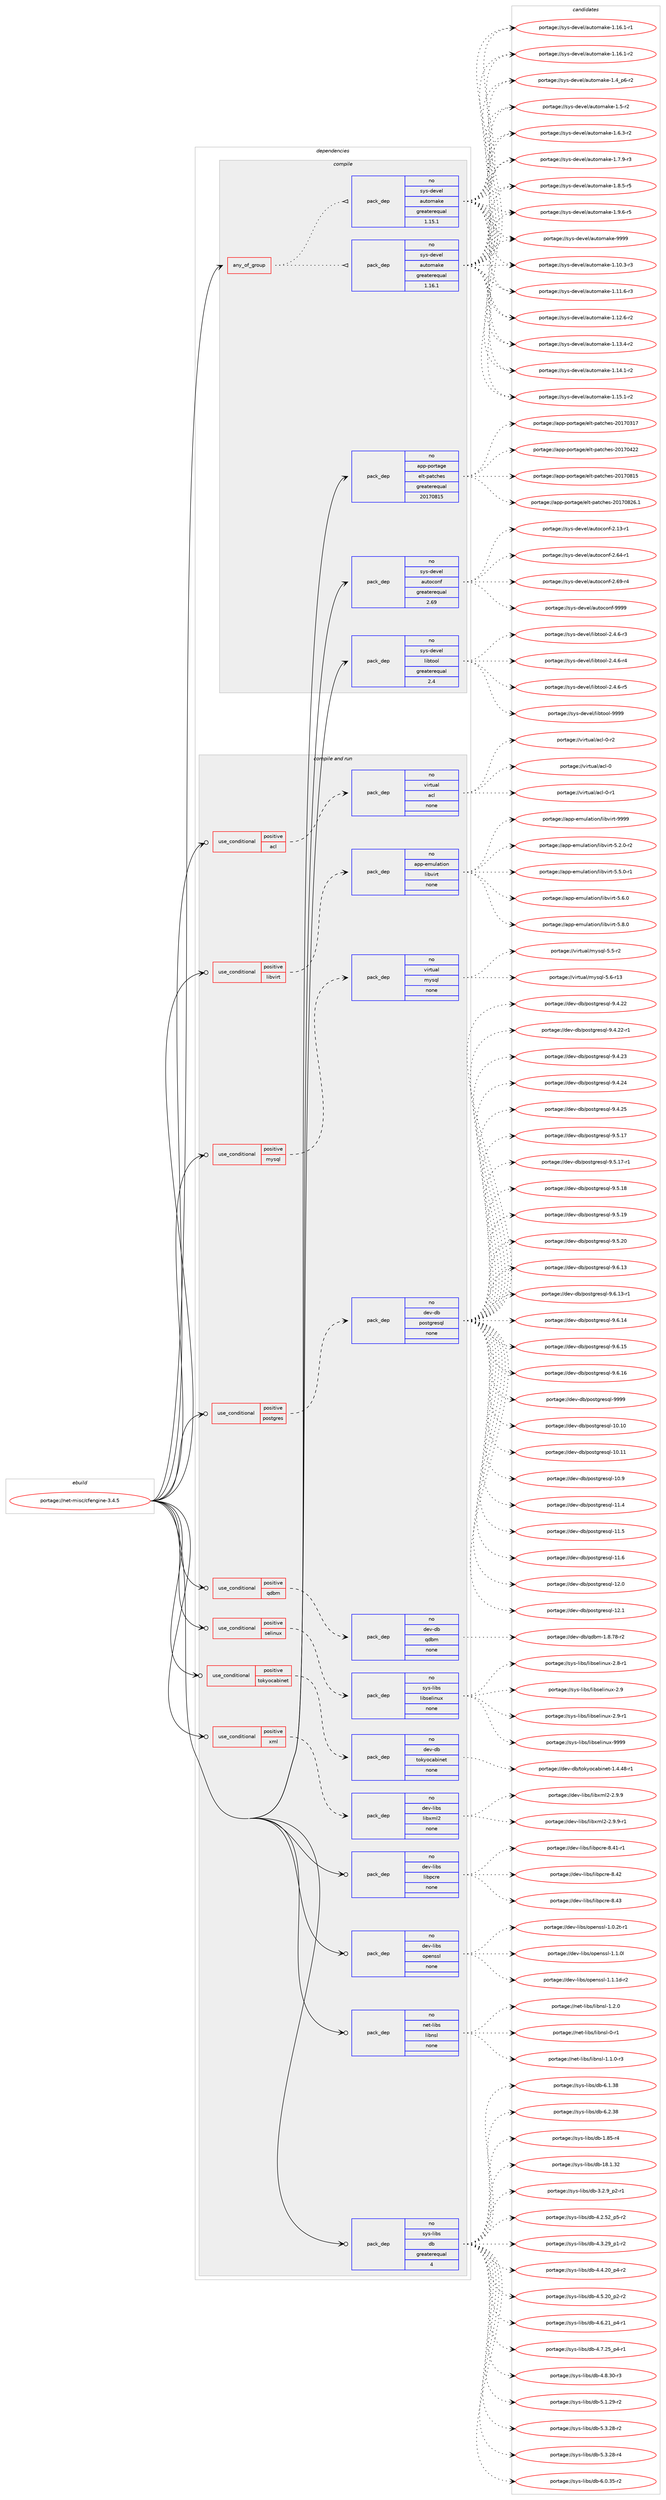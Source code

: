 digraph prolog {

# *************
# Graph options
# *************

newrank=true;
concentrate=true;
compound=true;
graph [rankdir=LR,fontname=Helvetica,fontsize=10,ranksep=1.5];#, ranksep=2.5, nodesep=0.2];
edge  [arrowhead=vee];
node  [fontname=Helvetica,fontsize=10];

# **********
# The ebuild
# **********

subgraph cluster_leftcol {
color=gray;
rank=same;
label=<<i>ebuild</i>>;
id [label="portage://net-misc/cfengine-3.4.5", color=red, width=4, href="../net-misc/cfengine-3.4.5.svg"];
}

# ****************
# The dependencies
# ****************

subgraph cluster_midcol {
color=gray;
label=<<i>dependencies</i>>;
subgraph cluster_compile {
fillcolor="#eeeeee";
style=filled;
label=<<i>compile</i>>;
subgraph any5930 {
dependency364478 [label=<<TABLE BORDER="0" CELLBORDER="1" CELLSPACING="0" CELLPADDING="4"><TR><TD CELLPADDING="10">any_of_group</TD></TR></TABLE>>, shape=none, color=red];subgraph pack267148 {
dependency364479 [label=<<TABLE BORDER="0" CELLBORDER="1" CELLSPACING="0" CELLPADDING="4" WIDTH="220"><TR><TD ROWSPAN="6" CELLPADDING="30">pack_dep</TD></TR><TR><TD WIDTH="110">no</TD></TR><TR><TD>sys-devel</TD></TR><TR><TD>automake</TD></TR><TR><TD>greaterequal</TD></TR><TR><TD>1.16.1</TD></TR></TABLE>>, shape=none, color=blue];
}
dependency364478:e -> dependency364479:w [weight=20,style="dotted",arrowhead="oinv"];
subgraph pack267149 {
dependency364480 [label=<<TABLE BORDER="0" CELLBORDER="1" CELLSPACING="0" CELLPADDING="4" WIDTH="220"><TR><TD ROWSPAN="6" CELLPADDING="30">pack_dep</TD></TR><TR><TD WIDTH="110">no</TD></TR><TR><TD>sys-devel</TD></TR><TR><TD>automake</TD></TR><TR><TD>greaterequal</TD></TR><TR><TD>1.15.1</TD></TR></TABLE>>, shape=none, color=blue];
}
dependency364478:e -> dependency364480:w [weight=20,style="dotted",arrowhead="oinv"];
}
id:e -> dependency364478:w [weight=20,style="solid",arrowhead="vee"];
subgraph pack267150 {
dependency364481 [label=<<TABLE BORDER="0" CELLBORDER="1" CELLSPACING="0" CELLPADDING="4" WIDTH="220"><TR><TD ROWSPAN="6" CELLPADDING="30">pack_dep</TD></TR><TR><TD WIDTH="110">no</TD></TR><TR><TD>app-portage</TD></TR><TR><TD>elt-patches</TD></TR><TR><TD>greaterequal</TD></TR><TR><TD>20170815</TD></TR></TABLE>>, shape=none, color=blue];
}
id:e -> dependency364481:w [weight=20,style="solid",arrowhead="vee"];
subgraph pack267151 {
dependency364482 [label=<<TABLE BORDER="0" CELLBORDER="1" CELLSPACING="0" CELLPADDING="4" WIDTH="220"><TR><TD ROWSPAN="6" CELLPADDING="30">pack_dep</TD></TR><TR><TD WIDTH="110">no</TD></TR><TR><TD>sys-devel</TD></TR><TR><TD>autoconf</TD></TR><TR><TD>greaterequal</TD></TR><TR><TD>2.69</TD></TR></TABLE>>, shape=none, color=blue];
}
id:e -> dependency364482:w [weight=20,style="solid",arrowhead="vee"];
subgraph pack267152 {
dependency364483 [label=<<TABLE BORDER="0" CELLBORDER="1" CELLSPACING="0" CELLPADDING="4" WIDTH="220"><TR><TD ROWSPAN="6" CELLPADDING="30">pack_dep</TD></TR><TR><TD WIDTH="110">no</TD></TR><TR><TD>sys-devel</TD></TR><TR><TD>libtool</TD></TR><TR><TD>greaterequal</TD></TR><TR><TD>2.4</TD></TR></TABLE>>, shape=none, color=blue];
}
id:e -> dependency364483:w [weight=20,style="solid",arrowhead="vee"];
}
subgraph cluster_compileandrun {
fillcolor="#eeeeee";
style=filled;
label=<<i>compile and run</i>>;
subgraph cond91248 {
dependency364484 [label=<<TABLE BORDER="0" CELLBORDER="1" CELLSPACING="0" CELLPADDING="4"><TR><TD ROWSPAN="3" CELLPADDING="10">use_conditional</TD></TR><TR><TD>positive</TD></TR><TR><TD>acl</TD></TR></TABLE>>, shape=none, color=red];
subgraph pack267153 {
dependency364485 [label=<<TABLE BORDER="0" CELLBORDER="1" CELLSPACING="0" CELLPADDING="4" WIDTH="220"><TR><TD ROWSPAN="6" CELLPADDING="30">pack_dep</TD></TR><TR><TD WIDTH="110">no</TD></TR><TR><TD>virtual</TD></TR><TR><TD>acl</TD></TR><TR><TD>none</TD></TR><TR><TD></TD></TR></TABLE>>, shape=none, color=blue];
}
dependency364484:e -> dependency364485:w [weight=20,style="dashed",arrowhead="vee"];
}
id:e -> dependency364484:w [weight=20,style="solid",arrowhead="odotvee"];
subgraph cond91249 {
dependency364486 [label=<<TABLE BORDER="0" CELLBORDER="1" CELLSPACING="0" CELLPADDING="4"><TR><TD ROWSPAN="3" CELLPADDING="10">use_conditional</TD></TR><TR><TD>positive</TD></TR><TR><TD>libvirt</TD></TR></TABLE>>, shape=none, color=red];
subgraph pack267154 {
dependency364487 [label=<<TABLE BORDER="0" CELLBORDER="1" CELLSPACING="0" CELLPADDING="4" WIDTH="220"><TR><TD ROWSPAN="6" CELLPADDING="30">pack_dep</TD></TR><TR><TD WIDTH="110">no</TD></TR><TR><TD>app-emulation</TD></TR><TR><TD>libvirt</TD></TR><TR><TD>none</TD></TR><TR><TD></TD></TR></TABLE>>, shape=none, color=blue];
}
dependency364486:e -> dependency364487:w [weight=20,style="dashed",arrowhead="vee"];
}
id:e -> dependency364486:w [weight=20,style="solid",arrowhead="odotvee"];
subgraph cond91250 {
dependency364488 [label=<<TABLE BORDER="0" CELLBORDER="1" CELLSPACING="0" CELLPADDING="4"><TR><TD ROWSPAN="3" CELLPADDING="10">use_conditional</TD></TR><TR><TD>positive</TD></TR><TR><TD>mysql</TD></TR></TABLE>>, shape=none, color=red];
subgraph pack267155 {
dependency364489 [label=<<TABLE BORDER="0" CELLBORDER="1" CELLSPACING="0" CELLPADDING="4" WIDTH="220"><TR><TD ROWSPAN="6" CELLPADDING="30">pack_dep</TD></TR><TR><TD WIDTH="110">no</TD></TR><TR><TD>virtual</TD></TR><TR><TD>mysql</TD></TR><TR><TD>none</TD></TR><TR><TD></TD></TR></TABLE>>, shape=none, color=blue];
}
dependency364488:e -> dependency364489:w [weight=20,style="dashed",arrowhead="vee"];
}
id:e -> dependency364488:w [weight=20,style="solid",arrowhead="odotvee"];
subgraph cond91251 {
dependency364490 [label=<<TABLE BORDER="0" CELLBORDER="1" CELLSPACING="0" CELLPADDING="4"><TR><TD ROWSPAN="3" CELLPADDING="10">use_conditional</TD></TR><TR><TD>positive</TD></TR><TR><TD>postgres</TD></TR></TABLE>>, shape=none, color=red];
subgraph pack267156 {
dependency364491 [label=<<TABLE BORDER="0" CELLBORDER="1" CELLSPACING="0" CELLPADDING="4" WIDTH="220"><TR><TD ROWSPAN="6" CELLPADDING="30">pack_dep</TD></TR><TR><TD WIDTH="110">no</TD></TR><TR><TD>dev-db</TD></TR><TR><TD>postgresql</TD></TR><TR><TD>none</TD></TR><TR><TD></TD></TR></TABLE>>, shape=none, color=blue];
}
dependency364490:e -> dependency364491:w [weight=20,style="dashed",arrowhead="vee"];
}
id:e -> dependency364490:w [weight=20,style="solid",arrowhead="odotvee"];
subgraph cond91252 {
dependency364492 [label=<<TABLE BORDER="0" CELLBORDER="1" CELLSPACING="0" CELLPADDING="4"><TR><TD ROWSPAN="3" CELLPADDING="10">use_conditional</TD></TR><TR><TD>positive</TD></TR><TR><TD>qdbm</TD></TR></TABLE>>, shape=none, color=red];
subgraph pack267157 {
dependency364493 [label=<<TABLE BORDER="0" CELLBORDER="1" CELLSPACING="0" CELLPADDING="4" WIDTH="220"><TR><TD ROWSPAN="6" CELLPADDING="30">pack_dep</TD></TR><TR><TD WIDTH="110">no</TD></TR><TR><TD>dev-db</TD></TR><TR><TD>qdbm</TD></TR><TR><TD>none</TD></TR><TR><TD></TD></TR></TABLE>>, shape=none, color=blue];
}
dependency364492:e -> dependency364493:w [weight=20,style="dashed",arrowhead="vee"];
}
id:e -> dependency364492:w [weight=20,style="solid",arrowhead="odotvee"];
subgraph cond91253 {
dependency364494 [label=<<TABLE BORDER="0" CELLBORDER="1" CELLSPACING="0" CELLPADDING="4"><TR><TD ROWSPAN="3" CELLPADDING="10">use_conditional</TD></TR><TR><TD>positive</TD></TR><TR><TD>selinux</TD></TR></TABLE>>, shape=none, color=red];
subgraph pack267158 {
dependency364495 [label=<<TABLE BORDER="0" CELLBORDER="1" CELLSPACING="0" CELLPADDING="4" WIDTH="220"><TR><TD ROWSPAN="6" CELLPADDING="30">pack_dep</TD></TR><TR><TD WIDTH="110">no</TD></TR><TR><TD>sys-libs</TD></TR><TR><TD>libselinux</TD></TR><TR><TD>none</TD></TR><TR><TD></TD></TR></TABLE>>, shape=none, color=blue];
}
dependency364494:e -> dependency364495:w [weight=20,style="dashed",arrowhead="vee"];
}
id:e -> dependency364494:w [weight=20,style="solid",arrowhead="odotvee"];
subgraph cond91254 {
dependency364496 [label=<<TABLE BORDER="0" CELLBORDER="1" CELLSPACING="0" CELLPADDING="4"><TR><TD ROWSPAN="3" CELLPADDING="10">use_conditional</TD></TR><TR><TD>positive</TD></TR><TR><TD>tokyocabinet</TD></TR></TABLE>>, shape=none, color=red];
subgraph pack267159 {
dependency364497 [label=<<TABLE BORDER="0" CELLBORDER="1" CELLSPACING="0" CELLPADDING="4" WIDTH="220"><TR><TD ROWSPAN="6" CELLPADDING="30">pack_dep</TD></TR><TR><TD WIDTH="110">no</TD></TR><TR><TD>dev-db</TD></TR><TR><TD>tokyocabinet</TD></TR><TR><TD>none</TD></TR><TR><TD></TD></TR></TABLE>>, shape=none, color=blue];
}
dependency364496:e -> dependency364497:w [weight=20,style="dashed",arrowhead="vee"];
}
id:e -> dependency364496:w [weight=20,style="solid",arrowhead="odotvee"];
subgraph cond91255 {
dependency364498 [label=<<TABLE BORDER="0" CELLBORDER="1" CELLSPACING="0" CELLPADDING="4"><TR><TD ROWSPAN="3" CELLPADDING="10">use_conditional</TD></TR><TR><TD>positive</TD></TR><TR><TD>xml</TD></TR></TABLE>>, shape=none, color=red];
subgraph pack267160 {
dependency364499 [label=<<TABLE BORDER="0" CELLBORDER="1" CELLSPACING="0" CELLPADDING="4" WIDTH="220"><TR><TD ROWSPAN="6" CELLPADDING="30">pack_dep</TD></TR><TR><TD WIDTH="110">no</TD></TR><TR><TD>dev-libs</TD></TR><TR><TD>libxml2</TD></TR><TR><TD>none</TD></TR><TR><TD></TD></TR></TABLE>>, shape=none, color=blue];
}
dependency364498:e -> dependency364499:w [weight=20,style="dashed",arrowhead="vee"];
}
id:e -> dependency364498:w [weight=20,style="solid",arrowhead="odotvee"];
subgraph pack267161 {
dependency364500 [label=<<TABLE BORDER="0" CELLBORDER="1" CELLSPACING="0" CELLPADDING="4" WIDTH="220"><TR><TD ROWSPAN="6" CELLPADDING="30">pack_dep</TD></TR><TR><TD WIDTH="110">no</TD></TR><TR><TD>dev-libs</TD></TR><TR><TD>libpcre</TD></TR><TR><TD>none</TD></TR><TR><TD></TD></TR></TABLE>>, shape=none, color=blue];
}
id:e -> dependency364500:w [weight=20,style="solid",arrowhead="odotvee"];
subgraph pack267162 {
dependency364501 [label=<<TABLE BORDER="0" CELLBORDER="1" CELLSPACING="0" CELLPADDING="4" WIDTH="220"><TR><TD ROWSPAN="6" CELLPADDING="30">pack_dep</TD></TR><TR><TD WIDTH="110">no</TD></TR><TR><TD>dev-libs</TD></TR><TR><TD>openssl</TD></TR><TR><TD>none</TD></TR><TR><TD></TD></TR></TABLE>>, shape=none, color=blue];
}
id:e -> dependency364501:w [weight=20,style="solid",arrowhead="odotvee"];
subgraph pack267163 {
dependency364502 [label=<<TABLE BORDER="0" CELLBORDER="1" CELLSPACING="0" CELLPADDING="4" WIDTH="220"><TR><TD ROWSPAN="6" CELLPADDING="30">pack_dep</TD></TR><TR><TD WIDTH="110">no</TD></TR><TR><TD>net-libs</TD></TR><TR><TD>libnsl</TD></TR><TR><TD>none</TD></TR><TR><TD></TD></TR></TABLE>>, shape=none, color=blue];
}
id:e -> dependency364502:w [weight=20,style="solid",arrowhead="odotvee"];
subgraph pack267164 {
dependency364503 [label=<<TABLE BORDER="0" CELLBORDER="1" CELLSPACING="0" CELLPADDING="4" WIDTH="220"><TR><TD ROWSPAN="6" CELLPADDING="30">pack_dep</TD></TR><TR><TD WIDTH="110">no</TD></TR><TR><TD>sys-libs</TD></TR><TR><TD>db</TD></TR><TR><TD>greaterequal</TD></TR><TR><TD>4</TD></TR></TABLE>>, shape=none, color=blue];
}
id:e -> dependency364503:w [weight=20,style="solid",arrowhead="odotvee"];
}
subgraph cluster_run {
fillcolor="#eeeeee";
style=filled;
label=<<i>run</i>>;
}
}

# **************
# The candidates
# **************

subgraph cluster_choices {
rank=same;
color=gray;
label=<<i>candidates</i>>;

subgraph choice267148 {
color=black;
nodesep=1;
choiceportage11512111545100101118101108479711711611110997107101454946494846514511451 [label="portage://sys-devel/automake-1.10.3-r3", color=red, width=4,href="../sys-devel/automake-1.10.3-r3.svg"];
choiceportage11512111545100101118101108479711711611110997107101454946494946544511451 [label="portage://sys-devel/automake-1.11.6-r3", color=red, width=4,href="../sys-devel/automake-1.11.6-r3.svg"];
choiceportage11512111545100101118101108479711711611110997107101454946495046544511450 [label="portage://sys-devel/automake-1.12.6-r2", color=red, width=4,href="../sys-devel/automake-1.12.6-r2.svg"];
choiceportage11512111545100101118101108479711711611110997107101454946495146524511450 [label="portage://sys-devel/automake-1.13.4-r2", color=red, width=4,href="../sys-devel/automake-1.13.4-r2.svg"];
choiceportage11512111545100101118101108479711711611110997107101454946495246494511450 [label="portage://sys-devel/automake-1.14.1-r2", color=red, width=4,href="../sys-devel/automake-1.14.1-r2.svg"];
choiceportage11512111545100101118101108479711711611110997107101454946495346494511450 [label="portage://sys-devel/automake-1.15.1-r2", color=red, width=4,href="../sys-devel/automake-1.15.1-r2.svg"];
choiceportage11512111545100101118101108479711711611110997107101454946495446494511449 [label="portage://sys-devel/automake-1.16.1-r1", color=red, width=4,href="../sys-devel/automake-1.16.1-r1.svg"];
choiceportage11512111545100101118101108479711711611110997107101454946495446494511450 [label="portage://sys-devel/automake-1.16.1-r2", color=red, width=4,href="../sys-devel/automake-1.16.1-r2.svg"];
choiceportage115121115451001011181011084797117116111109971071014549465295112544511450 [label="portage://sys-devel/automake-1.4_p6-r2", color=red, width=4,href="../sys-devel/automake-1.4_p6-r2.svg"];
choiceportage11512111545100101118101108479711711611110997107101454946534511450 [label="portage://sys-devel/automake-1.5-r2", color=red, width=4,href="../sys-devel/automake-1.5-r2.svg"];
choiceportage115121115451001011181011084797117116111109971071014549465446514511450 [label="portage://sys-devel/automake-1.6.3-r2", color=red, width=4,href="../sys-devel/automake-1.6.3-r2.svg"];
choiceportage115121115451001011181011084797117116111109971071014549465546574511451 [label="portage://sys-devel/automake-1.7.9-r3", color=red, width=4,href="../sys-devel/automake-1.7.9-r3.svg"];
choiceportage115121115451001011181011084797117116111109971071014549465646534511453 [label="portage://sys-devel/automake-1.8.5-r5", color=red, width=4,href="../sys-devel/automake-1.8.5-r5.svg"];
choiceportage115121115451001011181011084797117116111109971071014549465746544511453 [label="portage://sys-devel/automake-1.9.6-r5", color=red, width=4,href="../sys-devel/automake-1.9.6-r5.svg"];
choiceportage115121115451001011181011084797117116111109971071014557575757 [label="portage://sys-devel/automake-9999", color=red, width=4,href="../sys-devel/automake-9999.svg"];
dependency364479:e -> choiceportage11512111545100101118101108479711711611110997107101454946494846514511451:w [style=dotted,weight="100"];
dependency364479:e -> choiceportage11512111545100101118101108479711711611110997107101454946494946544511451:w [style=dotted,weight="100"];
dependency364479:e -> choiceportage11512111545100101118101108479711711611110997107101454946495046544511450:w [style=dotted,weight="100"];
dependency364479:e -> choiceportage11512111545100101118101108479711711611110997107101454946495146524511450:w [style=dotted,weight="100"];
dependency364479:e -> choiceportage11512111545100101118101108479711711611110997107101454946495246494511450:w [style=dotted,weight="100"];
dependency364479:e -> choiceportage11512111545100101118101108479711711611110997107101454946495346494511450:w [style=dotted,weight="100"];
dependency364479:e -> choiceportage11512111545100101118101108479711711611110997107101454946495446494511449:w [style=dotted,weight="100"];
dependency364479:e -> choiceportage11512111545100101118101108479711711611110997107101454946495446494511450:w [style=dotted,weight="100"];
dependency364479:e -> choiceportage115121115451001011181011084797117116111109971071014549465295112544511450:w [style=dotted,weight="100"];
dependency364479:e -> choiceportage11512111545100101118101108479711711611110997107101454946534511450:w [style=dotted,weight="100"];
dependency364479:e -> choiceportage115121115451001011181011084797117116111109971071014549465446514511450:w [style=dotted,weight="100"];
dependency364479:e -> choiceportage115121115451001011181011084797117116111109971071014549465546574511451:w [style=dotted,weight="100"];
dependency364479:e -> choiceportage115121115451001011181011084797117116111109971071014549465646534511453:w [style=dotted,weight="100"];
dependency364479:e -> choiceportage115121115451001011181011084797117116111109971071014549465746544511453:w [style=dotted,weight="100"];
dependency364479:e -> choiceportage115121115451001011181011084797117116111109971071014557575757:w [style=dotted,weight="100"];
}
subgraph choice267149 {
color=black;
nodesep=1;
choiceportage11512111545100101118101108479711711611110997107101454946494846514511451 [label="portage://sys-devel/automake-1.10.3-r3", color=red, width=4,href="../sys-devel/automake-1.10.3-r3.svg"];
choiceportage11512111545100101118101108479711711611110997107101454946494946544511451 [label="portage://sys-devel/automake-1.11.6-r3", color=red, width=4,href="../sys-devel/automake-1.11.6-r3.svg"];
choiceportage11512111545100101118101108479711711611110997107101454946495046544511450 [label="portage://sys-devel/automake-1.12.6-r2", color=red, width=4,href="../sys-devel/automake-1.12.6-r2.svg"];
choiceportage11512111545100101118101108479711711611110997107101454946495146524511450 [label="portage://sys-devel/automake-1.13.4-r2", color=red, width=4,href="../sys-devel/automake-1.13.4-r2.svg"];
choiceportage11512111545100101118101108479711711611110997107101454946495246494511450 [label="portage://sys-devel/automake-1.14.1-r2", color=red, width=4,href="../sys-devel/automake-1.14.1-r2.svg"];
choiceportage11512111545100101118101108479711711611110997107101454946495346494511450 [label="portage://sys-devel/automake-1.15.1-r2", color=red, width=4,href="../sys-devel/automake-1.15.1-r2.svg"];
choiceportage11512111545100101118101108479711711611110997107101454946495446494511449 [label="portage://sys-devel/automake-1.16.1-r1", color=red, width=4,href="../sys-devel/automake-1.16.1-r1.svg"];
choiceportage11512111545100101118101108479711711611110997107101454946495446494511450 [label="portage://sys-devel/automake-1.16.1-r2", color=red, width=4,href="../sys-devel/automake-1.16.1-r2.svg"];
choiceportage115121115451001011181011084797117116111109971071014549465295112544511450 [label="portage://sys-devel/automake-1.4_p6-r2", color=red, width=4,href="../sys-devel/automake-1.4_p6-r2.svg"];
choiceportage11512111545100101118101108479711711611110997107101454946534511450 [label="portage://sys-devel/automake-1.5-r2", color=red, width=4,href="../sys-devel/automake-1.5-r2.svg"];
choiceportage115121115451001011181011084797117116111109971071014549465446514511450 [label="portage://sys-devel/automake-1.6.3-r2", color=red, width=4,href="../sys-devel/automake-1.6.3-r2.svg"];
choiceportage115121115451001011181011084797117116111109971071014549465546574511451 [label="portage://sys-devel/automake-1.7.9-r3", color=red, width=4,href="../sys-devel/automake-1.7.9-r3.svg"];
choiceportage115121115451001011181011084797117116111109971071014549465646534511453 [label="portage://sys-devel/automake-1.8.5-r5", color=red, width=4,href="../sys-devel/automake-1.8.5-r5.svg"];
choiceportage115121115451001011181011084797117116111109971071014549465746544511453 [label="portage://sys-devel/automake-1.9.6-r5", color=red, width=4,href="../sys-devel/automake-1.9.6-r5.svg"];
choiceportage115121115451001011181011084797117116111109971071014557575757 [label="portage://sys-devel/automake-9999", color=red, width=4,href="../sys-devel/automake-9999.svg"];
dependency364480:e -> choiceportage11512111545100101118101108479711711611110997107101454946494846514511451:w [style=dotted,weight="100"];
dependency364480:e -> choiceportage11512111545100101118101108479711711611110997107101454946494946544511451:w [style=dotted,weight="100"];
dependency364480:e -> choiceportage11512111545100101118101108479711711611110997107101454946495046544511450:w [style=dotted,weight="100"];
dependency364480:e -> choiceportage11512111545100101118101108479711711611110997107101454946495146524511450:w [style=dotted,weight="100"];
dependency364480:e -> choiceportage11512111545100101118101108479711711611110997107101454946495246494511450:w [style=dotted,weight="100"];
dependency364480:e -> choiceportage11512111545100101118101108479711711611110997107101454946495346494511450:w [style=dotted,weight="100"];
dependency364480:e -> choiceportage11512111545100101118101108479711711611110997107101454946495446494511449:w [style=dotted,weight="100"];
dependency364480:e -> choiceportage11512111545100101118101108479711711611110997107101454946495446494511450:w [style=dotted,weight="100"];
dependency364480:e -> choiceportage115121115451001011181011084797117116111109971071014549465295112544511450:w [style=dotted,weight="100"];
dependency364480:e -> choiceportage11512111545100101118101108479711711611110997107101454946534511450:w [style=dotted,weight="100"];
dependency364480:e -> choiceportage115121115451001011181011084797117116111109971071014549465446514511450:w [style=dotted,weight="100"];
dependency364480:e -> choiceportage115121115451001011181011084797117116111109971071014549465546574511451:w [style=dotted,weight="100"];
dependency364480:e -> choiceportage115121115451001011181011084797117116111109971071014549465646534511453:w [style=dotted,weight="100"];
dependency364480:e -> choiceportage115121115451001011181011084797117116111109971071014549465746544511453:w [style=dotted,weight="100"];
dependency364480:e -> choiceportage115121115451001011181011084797117116111109971071014557575757:w [style=dotted,weight="100"];
}
subgraph choice267150 {
color=black;
nodesep=1;
choiceportage97112112451121111141169710310147101108116451129711699104101115455048495548514955 [label="portage://app-portage/elt-patches-20170317", color=red, width=4,href="../app-portage/elt-patches-20170317.svg"];
choiceportage97112112451121111141169710310147101108116451129711699104101115455048495548525050 [label="portage://app-portage/elt-patches-20170422", color=red, width=4,href="../app-portage/elt-patches-20170422.svg"];
choiceportage97112112451121111141169710310147101108116451129711699104101115455048495548564953 [label="portage://app-portage/elt-patches-20170815", color=red, width=4,href="../app-portage/elt-patches-20170815.svg"];
choiceportage971121124511211111411697103101471011081164511297116991041011154550484955485650544649 [label="portage://app-portage/elt-patches-20170826.1", color=red, width=4,href="../app-portage/elt-patches-20170826.1.svg"];
dependency364481:e -> choiceportage97112112451121111141169710310147101108116451129711699104101115455048495548514955:w [style=dotted,weight="100"];
dependency364481:e -> choiceportage97112112451121111141169710310147101108116451129711699104101115455048495548525050:w [style=dotted,weight="100"];
dependency364481:e -> choiceportage97112112451121111141169710310147101108116451129711699104101115455048495548564953:w [style=dotted,weight="100"];
dependency364481:e -> choiceportage971121124511211111411697103101471011081164511297116991041011154550484955485650544649:w [style=dotted,weight="100"];
}
subgraph choice267151 {
color=black;
nodesep=1;
choiceportage1151211154510010111810110847971171161119911111010245504649514511449 [label="portage://sys-devel/autoconf-2.13-r1", color=red, width=4,href="../sys-devel/autoconf-2.13-r1.svg"];
choiceportage1151211154510010111810110847971171161119911111010245504654524511449 [label="portage://sys-devel/autoconf-2.64-r1", color=red, width=4,href="../sys-devel/autoconf-2.64-r1.svg"];
choiceportage1151211154510010111810110847971171161119911111010245504654574511452 [label="portage://sys-devel/autoconf-2.69-r4", color=red, width=4,href="../sys-devel/autoconf-2.69-r4.svg"];
choiceportage115121115451001011181011084797117116111991111101024557575757 [label="portage://sys-devel/autoconf-9999", color=red, width=4,href="../sys-devel/autoconf-9999.svg"];
dependency364482:e -> choiceportage1151211154510010111810110847971171161119911111010245504649514511449:w [style=dotted,weight="100"];
dependency364482:e -> choiceportage1151211154510010111810110847971171161119911111010245504654524511449:w [style=dotted,weight="100"];
dependency364482:e -> choiceportage1151211154510010111810110847971171161119911111010245504654574511452:w [style=dotted,weight="100"];
dependency364482:e -> choiceportage115121115451001011181011084797117116111991111101024557575757:w [style=dotted,weight="100"];
}
subgraph choice267152 {
color=black;
nodesep=1;
choiceportage1151211154510010111810110847108105981161111111084550465246544511451 [label="portage://sys-devel/libtool-2.4.6-r3", color=red, width=4,href="../sys-devel/libtool-2.4.6-r3.svg"];
choiceportage1151211154510010111810110847108105981161111111084550465246544511452 [label="portage://sys-devel/libtool-2.4.6-r4", color=red, width=4,href="../sys-devel/libtool-2.4.6-r4.svg"];
choiceportage1151211154510010111810110847108105981161111111084550465246544511453 [label="portage://sys-devel/libtool-2.4.6-r5", color=red, width=4,href="../sys-devel/libtool-2.4.6-r5.svg"];
choiceportage1151211154510010111810110847108105981161111111084557575757 [label="portage://sys-devel/libtool-9999", color=red, width=4,href="../sys-devel/libtool-9999.svg"];
dependency364483:e -> choiceportage1151211154510010111810110847108105981161111111084550465246544511451:w [style=dotted,weight="100"];
dependency364483:e -> choiceportage1151211154510010111810110847108105981161111111084550465246544511452:w [style=dotted,weight="100"];
dependency364483:e -> choiceportage1151211154510010111810110847108105981161111111084550465246544511453:w [style=dotted,weight="100"];
dependency364483:e -> choiceportage1151211154510010111810110847108105981161111111084557575757:w [style=dotted,weight="100"];
}
subgraph choice267153 {
color=black;
nodesep=1;
choiceportage118105114116117971084797991084548 [label="portage://virtual/acl-0", color=red, width=4,href="../virtual/acl-0.svg"];
choiceportage1181051141161179710847979910845484511449 [label="portage://virtual/acl-0-r1", color=red, width=4,href="../virtual/acl-0-r1.svg"];
choiceportage1181051141161179710847979910845484511450 [label="portage://virtual/acl-0-r2", color=red, width=4,href="../virtual/acl-0-r2.svg"];
dependency364485:e -> choiceportage118105114116117971084797991084548:w [style=dotted,weight="100"];
dependency364485:e -> choiceportage1181051141161179710847979910845484511449:w [style=dotted,weight="100"];
dependency364485:e -> choiceportage1181051141161179710847979910845484511450:w [style=dotted,weight="100"];
}
subgraph choice267154 {
color=black;
nodesep=1;
choiceportage97112112451011091171089711610511111047108105981181051141164553465046484511450 [label="portage://app-emulation/libvirt-5.2.0-r2", color=red, width=4,href="../app-emulation/libvirt-5.2.0-r2.svg"];
choiceportage97112112451011091171089711610511111047108105981181051141164553465346484511449 [label="portage://app-emulation/libvirt-5.5.0-r1", color=red, width=4,href="../app-emulation/libvirt-5.5.0-r1.svg"];
choiceportage9711211245101109117108971161051111104710810598118105114116455346544648 [label="portage://app-emulation/libvirt-5.6.0", color=red, width=4,href="../app-emulation/libvirt-5.6.0.svg"];
choiceportage9711211245101109117108971161051111104710810598118105114116455346564648 [label="portage://app-emulation/libvirt-5.8.0", color=red, width=4,href="../app-emulation/libvirt-5.8.0.svg"];
choiceportage97112112451011091171089711610511111047108105981181051141164557575757 [label="portage://app-emulation/libvirt-9999", color=red, width=4,href="../app-emulation/libvirt-9999.svg"];
dependency364487:e -> choiceportage97112112451011091171089711610511111047108105981181051141164553465046484511450:w [style=dotted,weight="100"];
dependency364487:e -> choiceportage97112112451011091171089711610511111047108105981181051141164553465346484511449:w [style=dotted,weight="100"];
dependency364487:e -> choiceportage9711211245101109117108971161051111104710810598118105114116455346544648:w [style=dotted,weight="100"];
dependency364487:e -> choiceportage9711211245101109117108971161051111104710810598118105114116455346564648:w [style=dotted,weight="100"];
dependency364487:e -> choiceportage97112112451011091171089711610511111047108105981181051141164557575757:w [style=dotted,weight="100"];
}
subgraph choice267155 {
color=black;
nodesep=1;
choiceportage1181051141161179710847109121115113108455346534511450 [label="portage://virtual/mysql-5.5-r2", color=red, width=4,href="../virtual/mysql-5.5-r2.svg"];
choiceportage118105114116117971084710912111511310845534654451144951 [label="portage://virtual/mysql-5.6-r13", color=red, width=4,href="../virtual/mysql-5.6-r13.svg"];
dependency364489:e -> choiceportage1181051141161179710847109121115113108455346534511450:w [style=dotted,weight="100"];
dependency364489:e -> choiceportage118105114116117971084710912111511310845534654451144951:w [style=dotted,weight="100"];
}
subgraph choice267156 {
color=black;
nodesep=1;
choiceportage100101118451009847112111115116103114101115113108454948464948 [label="portage://dev-db/postgresql-10.10", color=red, width=4,href="../dev-db/postgresql-10.10.svg"];
choiceportage100101118451009847112111115116103114101115113108454948464949 [label="portage://dev-db/postgresql-10.11", color=red, width=4,href="../dev-db/postgresql-10.11.svg"];
choiceportage1001011184510098471121111151161031141011151131084549484657 [label="portage://dev-db/postgresql-10.9", color=red, width=4,href="../dev-db/postgresql-10.9.svg"];
choiceportage1001011184510098471121111151161031141011151131084549494652 [label="portage://dev-db/postgresql-11.4", color=red, width=4,href="../dev-db/postgresql-11.4.svg"];
choiceportage1001011184510098471121111151161031141011151131084549494653 [label="portage://dev-db/postgresql-11.5", color=red, width=4,href="../dev-db/postgresql-11.5.svg"];
choiceportage1001011184510098471121111151161031141011151131084549494654 [label="portage://dev-db/postgresql-11.6", color=red, width=4,href="../dev-db/postgresql-11.6.svg"];
choiceportage1001011184510098471121111151161031141011151131084549504648 [label="portage://dev-db/postgresql-12.0", color=red, width=4,href="../dev-db/postgresql-12.0.svg"];
choiceportage1001011184510098471121111151161031141011151131084549504649 [label="portage://dev-db/postgresql-12.1", color=red, width=4,href="../dev-db/postgresql-12.1.svg"];
choiceportage10010111845100984711211111511610311410111511310845574652465050 [label="portage://dev-db/postgresql-9.4.22", color=red, width=4,href="../dev-db/postgresql-9.4.22.svg"];
choiceportage100101118451009847112111115116103114101115113108455746524650504511449 [label="portage://dev-db/postgresql-9.4.22-r1", color=red, width=4,href="../dev-db/postgresql-9.4.22-r1.svg"];
choiceportage10010111845100984711211111511610311410111511310845574652465051 [label="portage://dev-db/postgresql-9.4.23", color=red, width=4,href="../dev-db/postgresql-9.4.23.svg"];
choiceportage10010111845100984711211111511610311410111511310845574652465052 [label="portage://dev-db/postgresql-9.4.24", color=red, width=4,href="../dev-db/postgresql-9.4.24.svg"];
choiceportage10010111845100984711211111511610311410111511310845574652465053 [label="portage://dev-db/postgresql-9.4.25", color=red, width=4,href="../dev-db/postgresql-9.4.25.svg"];
choiceportage10010111845100984711211111511610311410111511310845574653464955 [label="portage://dev-db/postgresql-9.5.17", color=red, width=4,href="../dev-db/postgresql-9.5.17.svg"];
choiceportage100101118451009847112111115116103114101115113108455746534649554511449 [label="portage://dev-db/postgresql-9.5.17-r1", color=red, width=4,href="../dev-db/postgresql-9.5.17-r1.svg"];
choiceportage10010111845100984711211111511610311410111511310845574653464956 [label="portage://dev-db/postgresql-9.5.18", color=red, width=4,href="../dev-db/postgresql-9.5.18.svg"];
choiceportage10010111845100984711211111511610311410111511310845574653464957 [label="portage://dev-db/postgresql-9.5.19", color=red, width=4,href="../dev-db/postgresql-9.5.19.svg"];
choiceportage10010111845100984711211111511610311410111511310845574653465048 [label="portage://dev-db/postgresql-9.5.20", color=red, width=4,href="../dev-db/postgresql-9.5.20.svg"];
choiceportage10010111845100984711211111511610311410111511310845574654464951 [label="portage://dev-db/postgresql-9.6.13", color=red, width=4,href="../dev-db/postgresql-9.6.13.svg"];
choiceportage100101118451009847112111115116103114101115113108455746544649514511449 [label="portage://dev-db/postgresql-9.6.13-r1", color=red, width=4,href="../dev-db/postgresql-9.6.13-r1.svg"];
choiceportage10010111845100984711211111511610311410111511310845574654464952 [label="portage://dev-db/postgresql-9.6.14", color=red, width=4,href="../dev-db/postgresql-9.6.14.svg"];
choiceportage10010111845100984711211111511610311410111511310845574654464953 [label="portage://dev-db/postgresql-9.6.15", color=red, width=4,href="../dev-db/postgresql-9.6.15.svg"];
choiceportage10010111845100984711211111511610311410111511310845574654464954 [label="portage://dev-db/postgresql-9.6.16", color=red, width=4,href="../dev-db/postgresql-9.6.16.svg"];
choiceportage1001011184510098471121111151161031141011151131084557575757 [label="portage://dev-db/postgresql-9999", color=red, width=4,href="../dev-db/postgresql-9999.svg"];
dependency364491:e -> choiceportage100101118451009847112111115116103114101115113108454948464948:w [style=dotted,weight="100"];
dependency364491:e -> choiceportage100101118451009847112111115116103114101115113108454948464949:w [style=dotted,weight="100"];
dependency364491:e -> choiceportage1001011184510098471121111151161031141011151131084549484657:w [style=dotted,weight="100"];
dependency364491:e -> choiceportage1001011184510098471121111151161031141011151131084549494652:w [style=dotted,weight="100"];
dependency364491:e -> choiceportage1001011184510098471121111151161031141011151131084549494653:w [style=dotted,weight="100"];
dependency364491:e -> choiceportage1001011184510098471121111151161031141011151131084549494654:w [style=dotted,weight="100"];
dependency364491:e -> choiceportage1001011184510098471121111151161031141011151131084549504648:w [style=dotted,weight="100"];
dependency364491:e -> choiceportage1001011184510098471121111151161031141011151131084549504649:w [style=dotted,weight="100"];
dependency364491:e -> choiceportage10010111845100984711211111511610311410111511310845574652465050:w [style=dotted,weight="100"];
dependency364491:e -> choiceportage100101118451009847112111115116103114101115113108455746524650504511449:w [style=dotted,weight="100"];
dependency364491:e -> choiceportage10010111845100984711211111511610311410111511310845574652465051:w [style=dotted,weight="100"];
dependency364491:e -> choiceportage10010111845100984711211111511610311410111511310845574652465052:w [style=dotted,weight="100"];
dependency364491:e -> choiceportage10010111845100984711211111511610311410111511310845574652465053:w [style=dotted,weight="100"];
dependency364491:e -> choiceportage10010111845100984711211111511610311410111511310845574653464955:w [style=dotted,weight="100"];
dependency364491:e -> choiceportage100101118451009847112111115116103114101115113108455746534649554511449:w [style=dotted,weight="100"];
dependency364491:e -> choiceportage10010111845100984711211111511610311410111511310845574653464956:w [style=dotted,weight="100"];
dependency364491:e -> choiceportage10010111845100984711211111511610311410111511310845574653464957:w [style=dotted,weight="100"];
dependency364491:e -> choiceportage10010111845100984711211111511610311410111511310845574653465048:w [style=dotted,weight="100"];
dependency364491:e -> choiceportage10010111845100984711211111511610311410111511310845574654464951:w [style=dotted,weight="100"];
dependency364491:e -> choiceportage100101118451009847112111115116103114101115113108455746544649514511449:w [style=dotted,weight="100"];
dependency364491:e -> choiceportage10010111845100984711211111511610311410111511310845574654464952:w [style=dotted,weight="100"];
dependency364491:e -> choiceportage10010111845100984711211111511610311410111511310845574654464953:w [style=dotted,weight="100"];
dependency364491:e -> choiceportage10010111845100984711211111511610311410111511310845574654464954:w [style=dotted,weight="100"];
dependency364491:e -> choiceportage1001011184510098471121111151161031141011151131084557575757:w [style=dotted,weight="100"];
}
subgraph choice267157 {
color=black;
nodesep=1;
choiceportage10010111845100984711310098109454946564655564511450 [label="portage://dev-db/qdbm-1.8.78-r2", color=red, width=4,href="../dev-db/qdbm-1.8.78-r2.svg"];
dependency364493:e -> choiceportage10010111845100984711310098109454946564655564511450:w [style=dotted,weight="100"];
}
subgraph choice267158 {
color=black;
nodesep=1;
choiceportage11512111545108105981154710810598115101108105110117120455046564511449 [label="portage://sys-libs/libselinux-2.8-r1", color=red, width=4,href="../sys-libs/libselinux-2.8-r1.svg"];
choiceportage1151211154510810598115471081059811510110810511011712045504657 [label="portage://sys-libs/libselinux-2.9", color=red, width=4,href="../sys-libs/libselinux-2.9.svg"];
choiceportage11512111545108105981154710810598115101108105110117120455046574511449 [label="portage://sys-libs/libselinux-2.9-r1", color=red, width=4,href="../sys-libs/libselinux-2.9-r1.svg"];
choiceportage115121115451081059811547108105981151011081051101171204557575757 [label="portage://sys-libs/libselinux-9999", color=red, width=4,href="../sys-libs/libselinux-9999.svg"];
dependency364495:e -> choiceportage11512111545108105981154710810598115101108105110117120455046564511449:w [style=dotted,weight="100"];
dependency364495:e -> choiceportage1151211154510810598115471081059811510110810511011712045504657:w [style=dotted,weight="100"];
dependency364495:e -> choiceportage11512111545108105981154710810598115101108105110117120455046574511449:w [style=dotted,weight="100"];
dependency364495:e -> choiceportage115121115451081059811547108105981151011081051101171204557575757:w [style=dotted,weight="100"];
}
subgraph choice267159 {
color=black;
nodesep=1;
choiceportage100101118451009847116111107121111999798105110101116454946524652564511449 [label="portage://dev-db/tokyocabinet-1.4.48-r1", color=red, width=4,href="../dev-db/tokyocabinet-1.4.48-r1.svg"];
dependency364497:e -> choiceportage100101118451009847116111107121111999798105110101116454946524652564511449:w [style=dotted,weight="100"];
}
subgraph choice267160 {
color=black;
nodesep=1;
choiceportage1001011184510810598115471081059812010910850455046574657 [label="portage://dev-libs/libxml2-2.9.9", color=red, width=4,href="../dev-libs/libxml2-2.9.9.svg"];
choiceportage10010111845108105981154710810598120109108504550465746574511449 [label="portage://dev-libs/libxml2-2.9.9-r1", color=red, width=4,href="../dev-libs/libxml2-2.9.9-r1.svg"];
dependency364499:e -> choiceportage1001011184510810598115471081059812010910850455046574657:w [style=dotted,weight="100"];
dependency364499:e -> choiceportage10010111845108105981154710810598120109108504550465746574511449:w [style=dotted,weight="100"];
}
subgraph choice267161 {
color=black;
nodesep=1;
choiceportage100101118451081059811547108105981129911410145564652494511449 [label="portage://dev-libs/libpcre-8.41-r1", color=red, width=4,href="../dev-libs/libpcre-8.41-r1.svg"];
choiceportage10010111845108105981154710810598112991141014556465250 [label="portage://dev-libs/libpcre-8.42", color=red, width=4,href="../dev-libs/libpcre-8.42.svg"];
choiceportage10010111845108105981154710810598112991141014556465251 [label="portage://dev-libs/libpcre-8.43", color=red, width=4,href="../dev-libs/libpcre-8.43.svg"];
dependency364500:e -> choiceportage100101118451081059811547108105981129911410145564652494511449:w [style=dotted,weight="100"];
dependency364500:e -> choiceportage10010111845108105981154710810598112991141014556465250:w [style=dotted,weight="100"];
dependency364500:e -> choiceportage10010111845108105981154710810598112991141014556465251:w [style=dotted,weight="100"];
}
subgraph choice267162 {
color=black;
nodesep=1;
choiceportage1001011184510810598115471111121011101151151084549464846501164511449 [label="portage://dev-libs/openssl-1.0.2t-r1", color=red, width=4,href="../dev-libs/openssl-1.0.2t-r1.svg"];
choiceportage100101118451081059811547111112101110115115108454946494648108 [label="portage://dev-libs/openssl-1.1.0l", color=red, width=4,href="../dev-libs/openssl-1.1.0l.svg"];
choiceportage1001011184510810598115471111121011101151151084549464946491004511450 [label="portage://dev-libs/openssl-1.1.1d-r2", color=red, width=4,href="../dev-libs/openssl-1.1.1d-r2.svg"];
dependency364501:e -> choiceportage1001011184510810598115471111121011101151151084549464846501164511449:w [style=dotted,weight="100"];
dependency364501:e -> choiceportage100101118451081059811547111112101110115115108454946494648108:w [style=dotted,weight="100"];
dependency364501:e -> choiceportage1001011184510810598115471111121011101151151084549464946491004511450:w [style=dotted,weight="100"];
}
subgraph choice267163 {
color=black;
nodesep=1;
choiceportage1101011164510810598115471081059811011510845484511449 [label="portage://net-libs/libnsl-0-r1", color=red, width=4,href="../net-libs/libnsl-0-r1.svg"];
choiceportage110101116451081059811547108105981101151084549464946484511451 [label="portage://net-libs/libnsl-1.1.0-r3", color=red, width=4,href="../net-libs/libnsl-1.1.0-r3.svg"];
choiceportage11010111645108105981154710810598110115108454946504648 [label="portage://net-libs/libnsl-1.2.0", color=red, width=4,href="../net-libs/libnsl-1.2.0.svg"];
dependency364502:e -> choiceportage1101011164510810598115471081059811011510845484511449:w [style=dotted,weight="100"];
dependency364502:e -> choiceportage110101116451081059811547108105981101151084549464946484511451:w [style=dotted,weight="100"];
dependency364502:e -> choiceportage11010111645108105981154710810598110115108454946504648:w [style=dotted,weight="100"];
}
subgraph choice267164 {
color=black;
nodesep=1;
choiceportage1151211154510810598115471009845494656534511452 [label="portage://sys-libs/db-1.85-r4", color=red, width=4,href="../sys-libs/db-1.85-r4.svg"];
choiceportage115121115451081059811547100984549564649465150 [label="portage://sys-libs/db-18.1.32", color=red, width=4,href="../sys-libs/db-18.1.32.svg"];
choiceportage1151211154510810598115471009845514650465795112504511449 [label="portage://sys-libs/db-3.2.9_p2-r1", color=red, width=4,href="../sys-libs/db-3.2.9_p2-r1.svg"];
choiceportage115121115451081059811547100984552465046535095112534511450 [label="portage://sys-libs/db-4.2.52_p5-r2", color=red, width=4,href="../sys-libs/db-4.2.52_p5-r2.svg"];
choiceportage115121115451081059811547100984552465146505795112494511450 [label="portage://sys-libs/db-4.3.29_p1-r2", color=red, width=4,href="../sys-libs/db-4.3.29_p1-r2.svg"];
choiceportage115121115451081059811547100984552465246504895112524511450 [label="portage://sys-libs/db-4.4.20_p4-r2", color=red, width=4,href="../sys-libs/db-4.4.20_p4-r2.svg"];
choiceportage115121115451081059811547100984552465346504895112504511450 [label="portage://sys-libs/db-4.5.20_p2-r2", color=red, width=4,href="../sys-libs/db-4.5.20_p2-r2.svg"];
choiceportage115121115451081059811547100984552465446504995112524511449 [label="portage://sys-libs/db-4.6.21_p4-r1", color=red, width=4,href="../sys-libs/db-4.6.21_p4-r1.svg"];
choiceportage115121115451081059811547100984552465546505395112524511449 [label="portage://sys-libs/db-4.7.25_p4-r1", color=red, width=4,href="../sys-libs/db-4.7.25_p4-r1.svg"];
choiceportage11512111545108105981154710098455246564651484511451 [label="portage://sys-libs/db-4.8.30-r3", color=red, width=4,href="../sys-libs/db-4.8.30-r3.svg"];
choiceportage11512111545108105981154710098455346494650574511450 [label="portage://sys-libs/db-5.1.29-r2", color=red, width=4,href="../sys-libs/db-5.1.29-r2.svg"];
choiceportage11512111545108105981154710098455346514650564511450 [label="portage://sys-libs/db-5.3.28-r2", color=red, width=4,href="../sys-libs/db-5.3.28-r2.svg"];
choiceportage11512111545108105981154710098455346514650564511452 [label="portage://sys-libs/db-5.3.28-r4", color=red, width=4,href="../sys-libs/db-5.3.28-r4.svg"];
choiceportage11512111545108105981154710098455446484651534511450 [label="portage://sys-libs/db-6.0.35-r2", color=red, width=4,href="../sys-libs/db-6.0.35-r2.svg"];
choiceportage1151211154510810598115471009845544649465156 [label="portage://sys-libs/db-6.1.38", color=red, width=4,href="../sys-libs/db-6.1.38.svg"];
choiceportage1151211154510810598115471009845544650465156 [label="portage://sys-libs/db-6.2.38", color=red, width=4,href="../sys-libs/db-6.2.38.svg"];
dependency364503:e -> choiceportage1151211154510810598115471009845494656534511452:w [style=dotted,weight="100"];
dependency364503:e -> choiceportage115121115451081059811547100984549564649465150:w [style=dotted,weight="100"];
dependency364503:e -> choiceportage1151211154510810598115471009845514650465795112504511449:w [style=dotted,weight="100"];
dependency364503:e -> choiceportage115121115451081059811547100984552465046535095112534511450:w [style=dotted,weight="100"];
dependency364503:e -> choiceportage115121115451081059811547100984552465146505795112494511450:w [style=dotted,weight="100"];
dependency364503:e -> choiceportage115121115451081059811547100984552465246504895112524511450:w [style=dotted,weight="100"];
dependency364503:e -> choiceportage115121115451081059811547100984552465346504895112504511450:w [style=dotted,weight="100"];
dependency364503:e -> choiceportage115121115451081059811547100984552465446504995112524511449:w [style=dotted,weight="100"];
dependency364503:e -> choiceportage115121115451081059811547100984552465546505395112524511449:w [style=dotted,weight="100"];
dependency364503:e -> choiceportage11512111545108105981154710098455246564651484511451:w [style=dotted,weight="100"];
dependency364503:e -> choiceportage11512111545108105981154710098455346494650574511450:w [style=dotted,weight="100"];
dependency364503:e -> choiceportage11512111545108105981154710098455346514650564511450:w [style=dotted,weight="100"];
dependency364503:e -> choiceportage11512111545108105981154710098455346514650564511452:w [style=dotted,weight="100"];
dependency364503:e -> choiceportage11512111545108105981154710098455446484651534511450:w [style=dotted,weight="100"];
dependency364503:e -> choiceportage1151211154510810598115471009845544649465156:w [style=dotted,weight="100"];
dependency364503:e -> choiceportage1151211154510810598115471009845544650465156:w [style=dotted,weight="100"];
}
}

}
